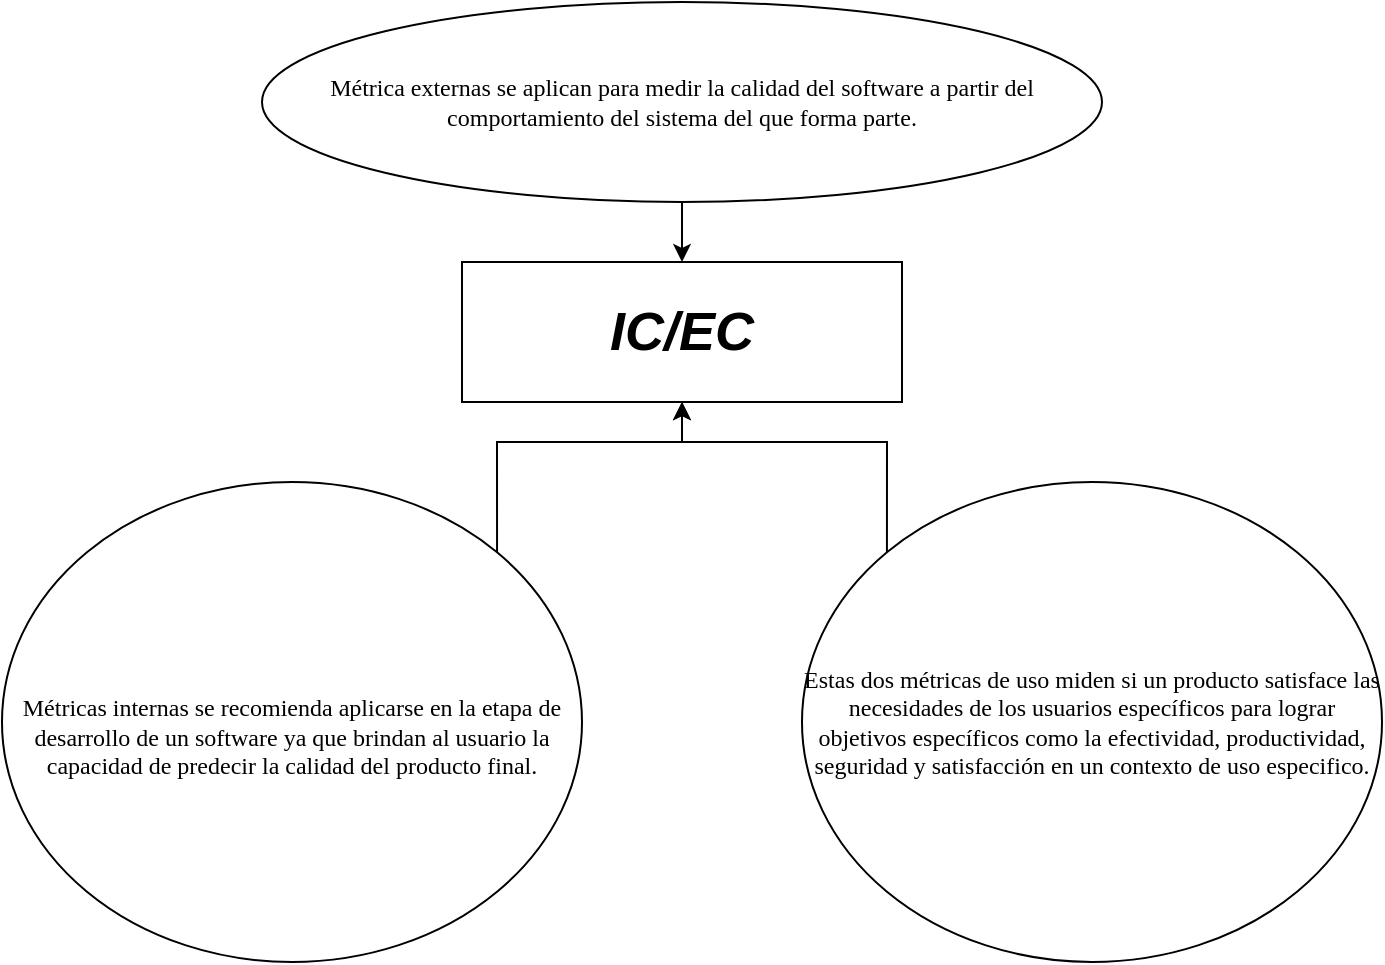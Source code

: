 <mxfile version="14.5.4" type="github">
  <diagram id="onQUs9_CkdMHxm3CjwbV" name="Page-1">
    <mxGraphModel dx="868" dy="460" grid="1" gridSize="10" guides="1" tooltips="1" connect="1" arrows="1" fold="1" page="1" pageScale="1" pageWidth="827" pageHeight="1169" math="0" shadow="0">
      <root>
        <mxCell id="0" />
        <mxCell id="1" parent="0" />
        <mxCell id="JFrqUFY-l7XbtVwqT2pU-1" value="&lt;font size=&quot;1&quot;&gt;&lt;b style=&quot;font-size: 27px&quot;&gt;&lt;i&gt;IC/EC&lt;/i&gt;&lt;/b&gt;&lt;/font&gt;" style="rounded=0;whiteSpace=wrap;html=1;" vertex="1" parent="1">
          <mxGeometry x="290" y="150" width="220" height="70" as="geometry" />
        </mxCell>
        <mxCell id="JFrqUFY-l7XbtVwqT2pU-5" style="edgeStyle=orthogonalEdgeStyle;rounded=0;orthogonalLoop=1;jettySize=auto;html=1;exitX=1;exitY=0;exitDx=0;exitDy=0;" edge="1" parent="1" source="JFrqUFY-l7XbtVwqT2pU-3" target="JFrqUFY-l7XbtVwqT2pU-1">
          <mxGeometry relative="1" as="geometry" />
        </mxCell>
        <mxCell id="JFrqUFY-l7XbtVwqT2pU-3" value="&lt;div&gt;&lt;span style=&quot;font-family: &amp;#34;verdana&amp;#34;&quot;&gt;&lt;br&gt;&lt;/span&gt;&lt;/div&gt;&lt;div&gt;&lt;span style=&quot;font-family: &amp;#34;verdana&amp;#34;&quot;&gt;Métricas internas se recomienda aplicarse en la etapa de desarrollo de un software ya que brindan al usuario la capacidad de predecir la calidad del producto final.&lt;/span&gt;&lt;/div&gt;" style="ellipse;whiteSpace=wrap;html=1;align=center;" vertex="1" parent="1">
          <mxGeometry x="60" y="260" width="290" height="240" as="geometry" />
        </mxCell>
        <mxCell id="JFrqUFY-l7XbtVwqT2pU-7" style="edgeStyle=orthogonalEdgeStyle;rounded=0;orthogonalLoop=1;jettySize=auto;html=1;exitX=0;exitY=0;exitDx=0;exitDy=0;" edge="1" parent="1" source="JFrqUFY-l7XbtVwqT2pU-6" target="JFrqUFY-l7XbtVwqT2pU-1">
          <mxGeometry relative="1" as="geometry" />
        </mxCell>
        <mxCell id="JFrqUFY-l7XbtVwqT2pU-6" value="&lt;font face=&quot;Verdana&quot;&gt;Estas dos métricas de uso miden si un producto satisface las necesidades de los usuarios específicos para lograr objetivos específicos como la efectividad, productividad, seguridad y satisfacción en un contexto de uso especifico.&lt;/font&gt;" style="ellipse;whiteSpace=wrap;html=1;" vertex="1" parent="1">
          <mxGeometry x="460" y="260" width="290" height="240" as="geometry" />
        </mxCell>
        <mxCell id="JFrqUFY-l7XbtVwqT2pU-9" style="edgeStyle=orthogonalEdgeStyle;rounded=0;orthogonalLoop=1;jettySize=auto;html=1;exitX=0.5;exitY=1;exitDx=0;exitDy=0;entryX=0.5;entryY=0;entryDx=0;entryDy=0;" edge="1" parent="1" source="JFrqUFY-l7XbtVwqT2pU-8" target="JFrqUFY-l7XbtVwqT2pU-1">
          <mxGeometry relative="1" as="geometry" />
        </mxCell>
        <mxCell id="JFrqUFY-l7XbtVwqT2pU-8" value="&lt;font face=&quot;Verdana&quot;&gt;Métrica externas se aplican para medir la calidad del software a partir del comportamiento del sistema del que forma parte.&lt;/font&gt;" style="ellipse;whiteSpace=wrap;html=1;" vertex="1" parent="1">
          <mxGeometry x="190" y="20" width="420" height="100" as="geometry" />
        </mxCell>
      </root>
    </mxGraphModel>
  </diagram>
</mxfile>
